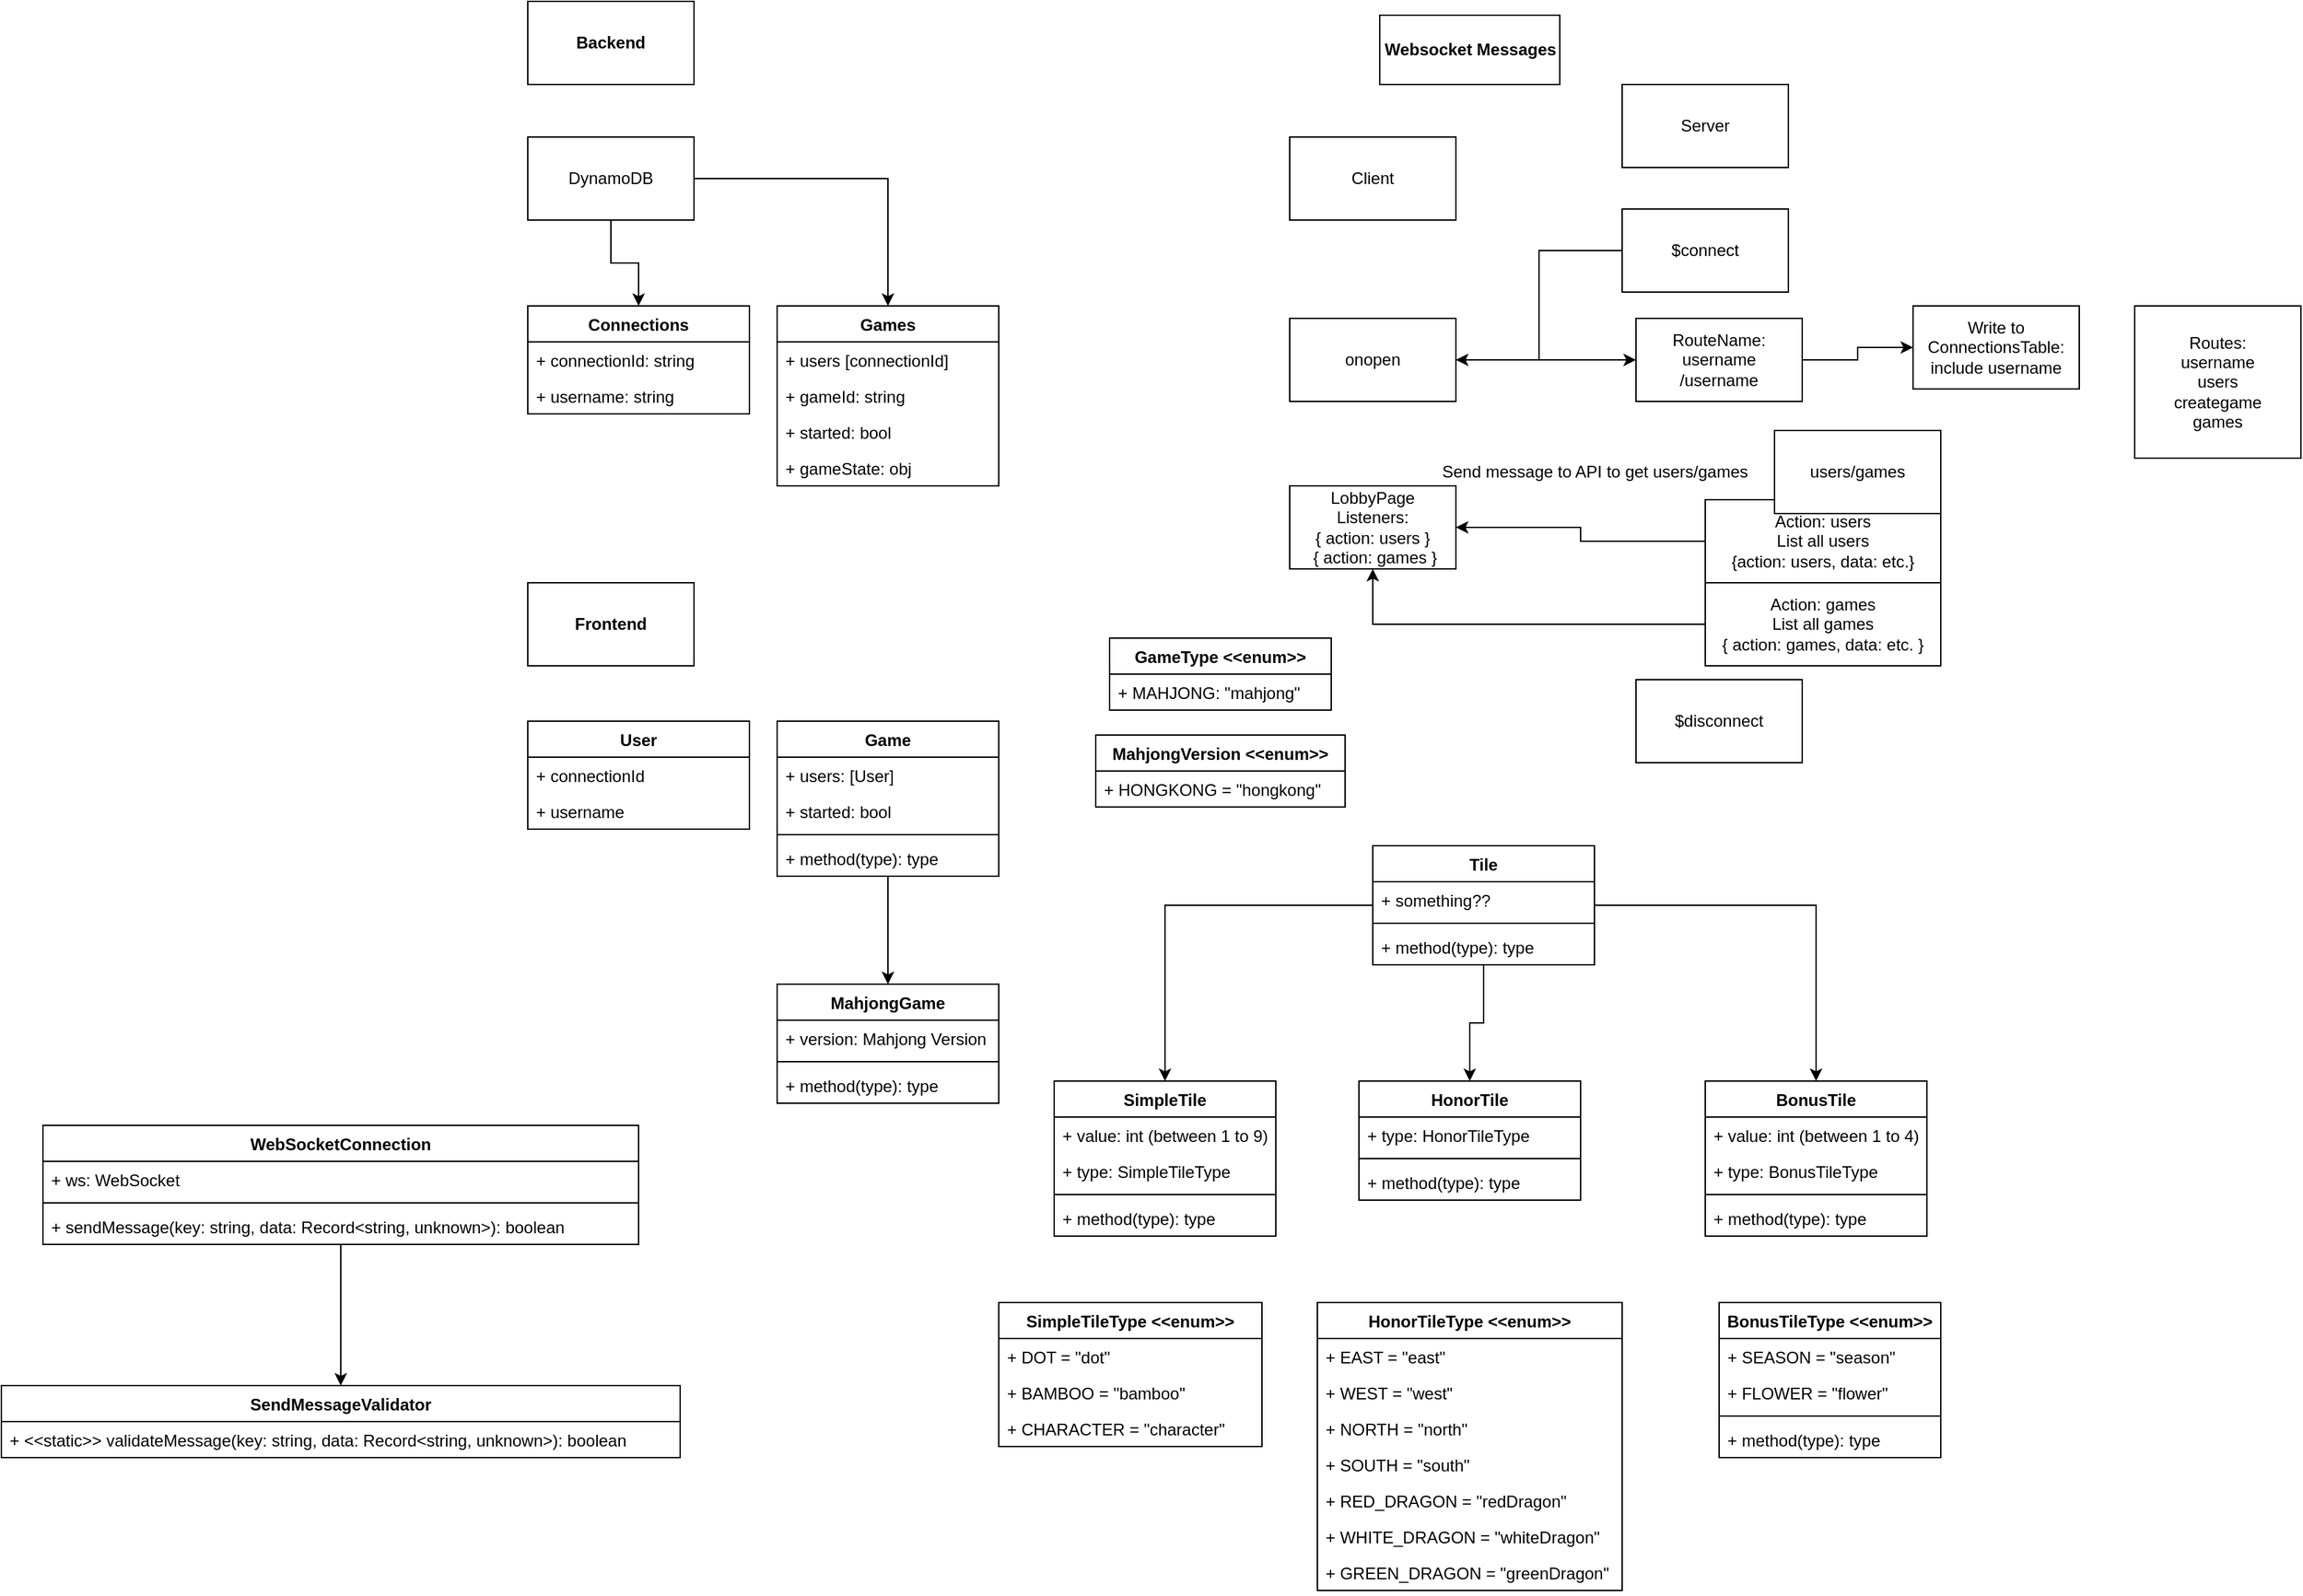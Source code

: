 <mxfile version="12.5.3" type="device"><diagram id="LJ9zBtSUgveUYmHCZnOW" name="Page-1"><mxGraphModel dx="1936" dy="806" grid="1" gridSize="10" guides="1" tooltips="1" connect="1" arrows="1" fold="1" page="1" pageScale="1" pageWidth="850" pageHeight="1100" math="0" shadow="0"><root><mxCell id="0"/><mxCell id="1" parent="0"/><mxCell id="i3mVuG96NVSdevlJitVP-2" value="Connections" style="swimlane;fontStyle=1;align=center;verticalAlign=top;childLayout=stackLayout;horizontal=1;startSize=26;horizontalStack=0;resizeParent=1;resizeParentMax=0;resizeLast=0;collapsible=1;marginBottom=0;" parent="1" vertex="1"><mxGeometry y="220" width="160" height="78" as="geometry"/></mxCell><mxCell id="i3mVuG96NVSdevlJitVP-3" value="+ connectionId: string" style="text;strokeColor=none;fillColor=none;align=left;verticalAlign=top;spacingLeft=4;spacingRight=4;overflow=hidden;rotatable=0;points=[[0,0.5],[1,0.5]];portConstraint=eastwest;" parent="i3mVuG96NVSdevlJitVP-2" vertex="1"><mxGeometry y="26" width="160" height="26" as="geometry"/></mxCell><mxCell id="i3mVuG96NVSdevlJitVP-6" value="+ username: string" style="text;strokeColor=none;fillColor=none;align=left;verticalAlign=top;spacingLeft=4;spacingRight=4;overflow=hidden;rotatable=0;points=[[0,0.5],[1,0.5]];portConstraint=eastwest;" parent="i3mVuG96NVSdevlJitVP-2" vertex="1"><mxGeometry y="52" width="160" height="26" as="geometry"/></mxCell><mxCell id="i3mVuG96NVSdevlJitVP-7" value="Games" style="swimlane;fontStyle=1;align=center;verticalAlign=top;childLayout=stackLayout;horizontal=1;startSize=26;horizontalStack=0;resizeParent=1;resizeParentMax=0;resizeLast=0;collapsible=1;marginBottom=0;" parent="1" vertex="1"><mxGeometry x="180" y="220" width="160" height="130" as="geometry"/></mxCell><mxCell id="i3mVuG96NVSdevlJitVP-8" value="+ users [connectionId]" style="text;strokeColor=none;fillColor=none;align=left;verticalAlign=top;spacingLeft=4;spacingRight=4;overflow=hidden;rotatable=0;points=[[0,0.5],[1,0.5]];portConstraint=eastwest;" parent="i3mVuG96NVSdevlJitVP-7" vertex="1"><mxGeometry y="26" width="160" height="26" as="geometry"/></mxCell><mxCell id="i3mVuG96NVSdevlJitVP-11" value="+ gameId: string" style="text;strokeColor=none;fillColor=none;align=left;verticalAlign=top;spacingLeft=4;spacingRight=4;overflow=hidden;rotatable=0;points=[[0,0.5],[1,0.5]];portConstraint=eastwest;" parent="i3mVuG96NVSdevlJitVP-7" vertex="1"><mxGeometry y="52" width="160" height="26" as="geometry"/></mxCell><mxCell id="i3mVuG96NVSdevlJitVP-19" value="+ started: bool" style="text;strokeColor=none;fillColor=none;align=left;verticalAlign=top;spacingLeft=4;spacingRight=4;overflow=hidden;rotatable=0;points=[[0,0.5],[1,0.5]];portConstraint=eastwest;" parent="i3mVuG96NVSdevlJitVP-7" vertex="1"><mxGeometry y="78" width="160" height="26" as="geometry"/></mxCell><mxCell id="i3mVuG96NVSdevlJitVP-20" value="+ gameState: obj" style="text;strokeColor=none;fillColor=none;align=left;verticalAlign=top;spacingLeft=4;spacingRight=4;overflow=hidden;rotatable=0;points=[[0,0.5],[1,0.5]];portConstraint=eastwest;" parent="i3mVuG96NVSdevlJitVP-7" vertex="1"><mxGeometry y="104" width="160" height="26" as="geometry"/></mxCell><mxCell id="i3mVuG96NVSdevlJitVP-21" value="Backend&lt;br&gt;" style="rounded=0;whiteSpace=wrap;html=1;fontStyle=1" parent="1" vertex="1"><mxGeometry width="120" height="60" as="geometry"/></mxCell><mxCell id="i3mVuG96NVSdevlJitVP-22" value="&lt;b&gt;Frontend&lt;/b&gt;" style="rounded=0;whiteSpace=wrap;html=1;" parent="1" vertex="1"><mxGeometry y="420" width="120" height="60" as="geometry"/></mxCell><mxCell id="i3mVuG96NVSdevlJitVP-23" value="User&#10;" style="swimlane;fontStyle=1;align=center;verticalAlign=top;childLayout=stackLayout;horizontal=1;startSize=26;horizontalStack=0;resizeParent=1;resizeParentMax=0;resizeLast=0;collapsible=1;marginBottom=0;" parent="1" vertex="1"><mxGeometry y="520" width="160" height="78" as="geometry"/></mxCell><mxCell id="i3mVuG96NVSdevlJitVP-24" value="+ connectionId" style="text;strokeColor=none;fillColor=none;align=left;verticalAlign=top;spacingLeft=4;spacingRight=4;overflow=hidden;rotatable=0;points=[[0,0.5],[1,0.5]];portConstraint=eastwest;" parent="i3mVuG96NVSdevlJitVP-23" vertex="1"><mxGeometry y="26" width="160" height="26" as="geometry"/></mxCell><mxCell id="nn0gXZphlDBoU8e-reSZ-7" value="+ username" style="text;strokeColor=none;fillColor=none;align=left;verticalAlign=top;spacingLeft=4;spacingRight=4;overflow=hidden;rotatable=0;points=[[0,0.5],[1,0.5]];portConstraint=eastwest;" parent="i3mVuG96NVSdevlJitVP-23" vertex="1"><mxGeometry y="52" width="160" height="26" as="geometry"/></mxCell><mxCell id="i3mVuG96NVSdevlJitVP-27" value="Websocket Messages" style="html=1;fontStyle=1" parent="1" vertex="1"><mxGeometry x="615" y="10" width="130" height="50" as="geometry"/></mxCell><mxCell id="nn0gXZphlDBoU8e-reSZ-2" style="edgeStyle=orthogonalEdgeStyle;rounded=0;orthogonalLoop=1;jettySize=auto;html=1;" parent="1" source="nn0gXZphlDBoU8e-reSZ-1" target="i3mVuG96NVSdevlJitVP-2" edge="1"><mxGeometry relative="1" as="geometry"/></mxCell><mxCell id="nn0gXZphlDBoU8e-reSZ-3" style="edgeStyle=orthogonalEdgeStyle;rounded=0;orthogonalLoop=1;jettySize=auto;html=1;entryX=0.5;entryY=0;entryDx=0;entryDy=0;" parent="1" source="nn0gXZphlDBoU8e-reSZ-1" target="i3mVuG96NVSdevlJitVP-7" edge="1"><mxGeometry relative="1" as="geometry"/></mxCell><mxCell id="nn0gXZphlDBoU8e-reSZ-1" value="DynamoDB" style="rounded=0;whiteSpace=wrap;html=1;" parent="1" vertex="1"><mxGeometry y="98" width="120" height="60" as="geometry"/></mxCell><mxCell id="la6zhquNE4l0kUpUvoVe-2" style="edgeStyle=orthogonalEdgeStyle;rounded=0;orthogonalLoop=1;jettySize=auto;html=1;entryX=1;entryY=0.5;entryDx=0;entryDy=0;" edge="1" parent="1" source="nn0gXZphlDBoU8e-reSZ-4" target="la6zhquNE4l0kUpUvoVe-1"><mxGeometry relative="1" as="geometry"/></mxCell><mxCell id="nn0gXZphlDBoU8e-reSZ-4" value="$connect" style="rounded=0;whiteSpace=wrap;html=1;" parent="1" vertex="1"><mxGeometry x="790" y="150" width="120" height="60" as="geometry"/></mxCell><mxCell id="nn0gXZphlDBoU8e-reSZ-5" value="$disconnect" style="rounded=0;whiteSpace=wrap;html=1;" parent="1" vertex="1"><mxGeometry x="800" y="490" width="120" height="60" as="geometry"/></mxCell><mxCell id="nn0gXZphlDBoU8e-reSZ-32" style="edgeStyle=orthogonalEdgeStyle;rounded=0;orthogonalLoop=1;jettySize=auto;html=1;" parent="1" source="nn0gXZphlDBoU8e-reSZ-8" target="nn0gXZphlDBoU8e-reSZ-28" edge="1"><mxGeometry relative="1" as="geometry"/></mxCell><mxCell id="nn0gXZphlDBoU8e-reSZ-8" value="Game" style="swimlane;fontStyle=1;align=center;verticalAlign=top;childLayout=stackLayout;horizontal=1;startSize=26;horizontalStack=0;resizeParent=1;resizeParentMax=0;resizeLast=0;collapsible=1;marginBottom=0;" parent="1" vertex="1"><mxGeometry x="180" y="520" width="160" height="112" as="geometry"/></mxCell><mxCell id="nn0gXZphlDBoU8e-reSZ-9" value="+ users: [User]" style="text;strokeColor=none;fillColor=none;align=left;verticalAlign=top;spacingLeft=4;spacingRight=4;overflow=hidden;rotatable=0;points=[[0,0.5],[1,0.5]];portConstraint=eastwest;" parent="nn0gXZphlDBoU8e-reSZ-8" vertex="1"><mxGeometry y="26" width="160" height="26" as="geometry"/></mxCell><mxCell id="nn0gXZphlDBoU8e-reSZ-18" value="+ started: bool" style="text;strokeColor=none;fillColor=none;align=left;verticalAlign=top;spacingLeft=4;spacingRight=4;overflow=hidden;rotatable=0;points=[[0,0.5],[1,0.5]];portConstraint=eastwest;" parent="nn0gXZphlDBoU8e-reSZ-8" vertex="1"><mxGeometry y="52" width="160" height="26" as="geometry"/></mxCell><mxCell id="nn0gXZphlDBoU8e-reSZ-10" value="" style="line;strokeWidth=1;fillColor=none;align=left;verticalAlign=middle;spacingTop=-1;spacingLeft=3;spacingRight=3;rotatable=0;labelPosition=right;points=[];portConstraint=eastwest;" parent="nn0gXZphlDBoU8e-reSZ-8" vertex="1"><mxGeometry y="78" width="160" height="8" as="geometry"/></mxCell><mxCell id="nn0gXZphlDBoU8e-reSZ-11" value="+ method(type): type" style="text;strokeColor=none;fillColor=none;align=left;verticalAlign=top;spacingLeft=4;spacingRight=4;overflow=hidden;rotatable=0;points=[[0,0.5],[1,0.5]];portConstraint=eastwest;" parent="nn0gXZphlDBoU8e-reSZ-8" vertex="1"><mxGeometry y="86" width="160" height="26" as="geometry"/></mxCell><mxCell id="nn0gXZphlDBoU8e-reSZ-20" value="GameType &lt;&lt;enum&gt;&gt;" style="swimlane;fontStyle=1;align=center;verticalAlign=top;childLayout=stackLayout;horizontal=1;startSize=26;horizontalStack=0;resizeParent=1;resizeParentMax=0;resizeLast=0;collapsible=1;marginBottom=0;" parent="1" vertex="1"><mxGeometry x="420" y="460" width="160" height="52" as="geometry"/></mxCell><mxCell id="nn0gXZphlDBoU8e-reSZ-21" value="+ MAHJONG: &quot;mahjong&quot;" style="text;strokeColor=none;fillColor=none;align=left;verticalAlign=top;spacingLeft=4;spacingRight=4;overflow=hidden;rotatable=0;points=[[0,0.5],[1,0.5]];portConstraint=eastwest;" parent="nn0gXZphlDBoU8e-reSZ-20" vertex="1"><mxGeometry y="26" width="160" height="26" as="geometry"/></mxCell><mxCell id="nn0gXZphlDBoU8e-reSZ-24" value="MahjongVersion &lt;&lt;enum&gt;&gt;" style="swimlane;fontStyle=1;align=center;verticalAlign=top;childLayout=stackLayout;horizontal=1;startSize=26;horizontalStack=0;resizeParent=1;resizeParentMax=0;resizeLast=0;collapsible=1;marginBottom=0;" parent="1" vertex="1"><mxGeometry x="410" y="530" width="180" height="52" as="geometry"/></mxCell><mxCell id="nn0gXZphlDBoU8e-reSZ-25" value="+ HONGKONG = &quot;hongkong&quot;" style="text;strokeColor=none;fillColor=none;align=left;verticalAlign=top;spacingLeft=4;spacingRight=4;overflow=hidden;rotatable=0;points=[[0,0.5],[1,0.5]];portConstraint=eastwest;" parent="nn0gXZphlDBoU8e-reSZ-24" vertex="1"><mxGeometry y="26" width="180" height="26" as="geometry"/></mxCell><mxCell id="nn0gXZphlDBoU8e-reSZ-28" value="MahjongGame" style="swimlane;fontStyle=1;align=center;verticalAlign=top;childLayout=stackLayout;horizontal=1;startSize=26;horizontalStack=0;resizeParent=1;resizeParentMax=0;resizeLast=0;collapsible=1;marginBottom=0;" parent="1" vertex="1"><mxGeometry x="180" y="710" width="160" height="86" as="geometry"/></mxCell><mxCell id="nn0gXZphlDBoU8e-reSZ-29" value="+ version: Mahjong Version" style="text;strokeColor=none;fillColor=none;align=left;verticalAlign=top;spacingLeft=4;spacingRight=4;overflow=hidden;rotatable=0;points=[[0,0.5],[1,0.5]];portConstraint=eastwest;" parent="nn0gXZphlDBoU8e-reSZ-28" vertex="1"><mxGeometry y="26" width="160" height="26" as="geometry"/></mxCell><mxCell id="nn0gXZphlDBoU8e-reSZ-30" value="" style="line;strokeWidth=1;fillColor=none;align=left;verticalAlign=middle;spacingTop=-1;spacingLeft=3;spacingRight=3;rotatable=0;labelPosition=right;points=[];portConstraint=eastwest;" parent="nn0gXZphlDBoU8e-reSZ-28" vertex="1"><mxGeometry y="52" width="160" height="8" as="geometry"/></mxCell><mxCell id="nn0gXZphlDBoU8e-reSZ-31" value="+ method(type): type" style="text;strokeColor=none;fillColor=none;align=left;verticalAlign=top;spacingLeft=4;spacingRight=4;overflow=hidden;rotatable=0;points=[[0,0.5],[1,0.5]];portConstraint=eastwest;" parent="nn0gXZphlDBoU8e-reSZ-28" vertex="1"><mxGeometry y="60" width="160" height="26" as="geometry"/></mxCell><mxCell id="nn0gXZphlDBoU8e-reSZ-90" style="edgeStyle=orthogonalEdgeStyle;rounded=0;orthogonalLoop=1;jettySize=auto;html=1;" parent="1" source="nn0gXZphlDBoU8e-reSZ-33" target="nn0gXZphlDBoU8e-reSZ-38" edge="1"><mxGeometry relative="1" as="geometry"/></mxCell><mxCell id="nn0gXZphlDBoU8e-reSZ-91" style="edgeStyle=orthogonalEdgeStyle;rounded=0;orthogonalLoop=1;jettySize=auto;html=1;" parent="1" source="nn0gXZphlDBoU8e-reSZ-33" target="nn0gXZphlDBoU8e-reSZ-42" edge="1"><mxGeometry relative="1" as="geometry"/></mxCell><mxCell id="nn0gXZphlDBoU8e-reSZ-92" style="edgeStyle=orthogonalEdgeStyle;rounded=0;orthogonalLoop=1;jettySize=auto;html=1;" parent="1" source="nn0gXZphlDBoU8e-reSZ-33" target="nn0gXZphlDBoU8e-reSZ-46" edge="1"><mxGeometry relative="1" as="geometry"/></mxCell><mxCell id="nn0gXZphlDBoU8e-reSZ-33" value="Tile" style="swimlane;fontStyle=1;align=center;verticalAlign=top;childLayout=stackLayout;horizontal=1;startSize=26;horizontalStack=0;resizeParent=1;resizeParentMax=0;resizeLast=0;collapsible=1;marginBottom=0;" parent="1" vertex="1"><mxGeometry x="610" y="610" width="160" height="86" as="geometry"/></mxCell><mxCell id="nn0gXZphlDBoU8e-reSZ-34" value="+ something??" style="text;strokeColor=none;fillColor=none;align=left;verticalAlign=top;spacingLeft=4;spacingRight=4;overflow=hidden;rotatable=0;points=[[0,0.5],[1,0.5]];portConstraint=eastwest;" parent="nn0gXZphlDBoU8e-reSZ-33" vertex="1"><mxGeometry y="26" width="160" height="26" as="geometry"/></mxCell><mxCell id="nn0gXZphlDBoU8e-reSZ-35" value="" style="line;strokeWidth=1;fillColor=none;align=left;verticalAlign=middle;spacingTop=-1;spacingLeft=3;spacingRight=3;rotatable=0;labelPosition=right;points=[];portConstraint=eastwest;" parent="nn0gXZphlDBoU8e-reSZ-33" vertex="1"><mxGeometry y="52" width="160" height="8" as="geometry"/></mxCell><mxCell id="nn0gXZphlDBoU8e-reSZ-36" value="+ method(type): type" style="text;strokeColor=none;fillColor=none;align=left;verticalAlign=top;spacingLeft=4;spacingRight=4;overflow=hidden;rotatable=0;points=[[0,0.5],[1,0.5]];portConstraint=eastwest;" parent="nn0gXZphlDBoU8e-reSZ-33" vertex="1"><mxGeometry y="60" width="160" height="26" as="geometry"/></mxCell><mxCell id="nn0gXZphlDBoU8e-reSZ-38" value="SimpleTile" style="swimlane;fontStyle=1;align=center;verticalAlign=top;childLayout=stackLayout;horizontal=1;startSize=26;horizontalStack=0;resizeParent=1;resizeParentMax=0;resizeLast=0;collapsible=1;marginBottom=0;" parent="1" vertex="1"><mxGeometry x="380" y="780" width="160" height="112" as="geometry"/></mxCell><mxCell id="nn0gXZphlDBoU8e-reSZ-39" value="+ value: int (between 1 to 9)" style="text;strokeColor=none;fillColor=none;align=left;verticalAlign=top;spacingLeft=4;spacingRight=4;overflow=hidden;rotatable=0;points=[[0,0.5],[1,0.5]];portConstraint=eastwest;" parent="nn0gXZphlDBoU8e-reSZ-38" vertex="1"><mxGeometry y="26" width="160" height="26" as="geometry"/></mxCell><mxCell id="nn0gXZphlDBoU8e-reSZ-57" value="+ type: SimpleTileType" style="text;strokeColor=none;fillColor=none;align=left;verticalAlign=top;spacingLeft=4;spacingRight=4;overflow=hidden;rotatable=0;points=[[0,0.5],[1,0.5]];portConstraint=eastwest;" parent="nn0gXZphlDBoU8e-reSZ-38" vertex="1"><mxGeometry y="52" width="160" height="26" as="geometry"/></mxCell><mxCell id="nn0gXZphlDBoU8e-reSZ-40" value="" style="line;strokeWidth=1;fillColor=none;align=left;verticalAlign=middle;spacingTop=-1;spacingLeft=3;spacingRight=3;rotatable=0;labelPosition=right;points=[];portConstraint=eastwest;" parent="nn0gXZphlDBoU8e-reSZ-38" vertex="1"><mxGeometry y="78" width="160" height="8" as="geometry"/></mxCell><mxCell id="nn0gXZphlDBoU8e-reSZ-41" value="+ method(type): type" style="text;strokeColor=none;fillColor=none;align=left;verticalAlign=top;spacingLeft=4;spacingRight=4;overflow=hidden;rotatable=0;points=[[0,0.5],[1,0.5]];portConstraint=eastwest;" parent="nn0gXZphlDBoU8e-reSZ-38" vertex="1"><mxGeometry y="86" width="160" height="26" as="geometry"/></mxCell><mxCell id="nn0gXZphlDBoU8e-reSZ-42" value="HonorTile" style="swimlane;fontStyle=1;align=center;verticalAlign=top;childLayout=stackLayout;horizontal=1;startSize=26;horizontalStack=0;resizeParent=1;resizeParentMax=0;resizeLast=0;collapsible=1;marginBottom=0;" parent="1" vertex="1"><mxGeometry x="600" y="780" width="160" height="86" as="geometry"/></mxCell><mxCell id="nn0gXZphlDBoU8e-reSZ-43" value="+ type: HonorTileType" style="text;strokeColor=none;fillColor=none;align=left;verticalAlign=top;spacingLeft=4;spacingRight=4;overflow=hidden;rotatable=0;points=[[0,0.5],[1,0.5]];portConstraint=eastwest;" parent="nn0gXZphlDBoU8e-reSZ-42" vertex="1"><mxGeometry y="26" width="160" height="26" as="geometry"/></mxCell><mxCell id="nn0gXZphlDBoU8e-reSZ-44" value="" style="line;strokeWidth=1;fillColor=none;align=left;verticalAlign=middle;spacingTop=-1;spacingLeft=3;spacingRight=3;rotatable=0;labelPosition=right;points=[];portConstraint=eastwest;" parent="nn0gXZphlDBoU8e-reSZ-42" vertex="1"><mxGeometry y="52" width="160" height="8" as="geometry"/></mxCell><mxCell id="nn0gXZphlDBoU8e-reSZ-45" value="+ method(type): type" style="text;strokeColor=none;fillColor=none;align=left;verticalAlign=top;spacingLeft=4;spacingRight=4;overflow=hidden;rotatable=0;points=[[0,0.5],[1,0.5]];portConstraint=eastwest;" parent="nn0gXZphlDBoU8e-reSZ-42" vertex="1"><mxGeometry y="60" width="160" height="26" as="geometry"/></mxCell><mxCell id="nn0gXZphlDBoU8e-reSZ-46" value="BonusTile" style="swimlane;fontStyle=1;align=center;verticalAlign=top;childLayout=stackLayout;horizontal=1;startSize=26;horizontalStack=0;resizeParent=1;resizeParentMax=0;resizeLast=0;collapsible=1;marginBottom=0;" parent="1" vertex="1"><mxGeometry x="850" y="780" width="160" height="112" as="geometry"/></mxCell><mxCell id="nn0gXZphlDBoU8e-reSZ-47" value="+ value: int (between 1 to 4)" style="text;strokeColor=none;fillColor=none;align=left;verticalAlign=top;spacingLeft=4;spacingRight=4;overflow=hidden;rotatable=0;points=[[0,0.5],[1,0.5]];portConstraint=eastwest;" parent="nn0gXZphlDBoU8e-reSZ-46" vertex="1"><mxGeometry y="26" width="160" height="26" as="geometry"/></mxCell><mxCell id="nn0gXZphlDBoU8e-reSZ-84" value="+ type: BonusTileType" style="text;strokeColor=none;fillColor=none;align=left;verticalAlign=top;spacingLeft=4;spacingRight=4;overflow=hidden;rotatable=0;points=[[0,0.5],[1,0.5]];portConstraint=eastwest;" parent="nn0gXZphlDBoU8e-reSZ-46" vertex="1"><mxGeometry y="52" width="160" height="26" as="geometry"/></mxCell><mxCell id="nn0gXZphlDBoU8e-reSZ-48" value="" style="line;strokeWidth=1;fillColor=none;align=left;verticalAlign=middle;spacingTop=-1;spacingLeft=3;spacingRight=3;rotatable=0;labelPosition=right;points=[];portConstraint=eastwest;" parent="nn0gXZphlDBoU8e-reSZ-46" vertex="1"><mxGeometry y="78" width="160" height="8" as="geometry"/></mxCell><mxCell id="nn0gXZphlDBoU8e-reSZ-49" value="+ method(type): type" style="text;strokeColor=none;fillColor=none;align=left;verticalAlign=top;spacingLeft=4;spacingRight=4;overflow=hidden;rotatable=0;points=[[0,0.5],[1,0.5]];portConstraint=eastwest;" parent="nn0gXZphlDBoU8e-reSZ-46" vertex="1"><mxGeometry y="86" width="160" height="26" as="geometry"/></mxCell><mxCell id="nn0gXZphlDBoU8e-reSZ-58" value="SimpleTileType &lt;&lt;enum&gt;&gt;" style="swimlane;fontStyle=1;align=center;verticalAlign=top;childLayout=stackLayout;horizontal=1;startSize=26;horizontalStack=0;resizeParent=1;resizeParentMax=0;resizeLast=0;collapsible=1;marginBottom=0;" parent="1" vertex="1"><mxGeometry x="340" y="940" width="190" height="104" as="geometry"/></mxCell><mxCell id="nn0gXZphlDBoU8e-reSZ-59" value="+ DOT = &quot;dot&quot;" style="text;strokeColor=none;fillColor=none;align=left;verticalAlign=top;spacingLeft=4;spacingRight=4;overflow=hidden;rotatable=0;points=[[0,0.5],[1,0.5]];portConstraint=eastwest;" parent="nn0gXZphlDBoU8e-reSZ-58" vertex="1"><mxGeometry y="26" width="190" height="26" as="geometry"/></mxCell><mxCell id="nn0gXZphlDBoU8e-reSZ-62" value="+ BAMBOO = &quot;bamboo&quot;" style="text;strokeColor=none;fillColor=none;align=left;verticalAlign=top;spacingLeft=4;spacingRight=4;overflow=hidden;rotatable=0;points=[[0,0.5],[1,0.5]];portConstraint=eastwest;" parent="nn0gXZphlDBoU8e-reSZ-58" vertex="1"><mxGeometry y="52" width="190" height="26" as="geometry"/></mxCell><mxCell id="nn0gXZphlDBoU8e-reSZ-63" value="+ CHARACTER = &quot;character&quot;" style="text;strokeColor=none;fillColor=none;align=left;verticalAlign=top;spacingLeft=4;spacingRight=4;overflow=hidden;rotatable=0;points=[[0,0.5],[1,0.5]];portConstraint=eastwest;" parent="nn0gXZphlDBoU8e-reSZ-58" vertex="1"><mxGeometry y="78" width="190" height="26" as="geometry"/></mxCell><mxCell id="nn0gXZphlDBoU8e-reSZ-68" value="HonorTileType &lt;&lt;enum&gt;&gt;" style="swimlane;fontStyle=1;align=center;verticalAlign=top;childLayout=stackLayout;horizontal=1;startSize=26;horizontalStack=0;resizeParent=1;resizeParentMax=0;resizeLast=0;collapsible=1;marginBottom=0;" parent="1" vertex="1"><mxGeometry x="570" y="940" width="220" height="208" as="geometry"/></mxCell><mxCell id="nn0gXZphlDBoU8e-reSZ-69" value="+ EAST = &quot;east&quot;" style="text;strokeColor=none;fillColor=none;align=left;verticalAlign=top;spacingLeft=4;spacingRight=4;overflow=hidden;rotatable=0;points=[[0,0.5],[1,0.5]];portConstraint=eastwest;" parent="nn0gXZphlDBoU8e-reSZ-68" vertex="1"><mxGeometry y="26" width="220" height="26" as="geometry"/></mxCell><mxCell id="nn0gXZphlDBoU8e-reSZ-72" value="+ WEST = &quot;west&quot;" style="text;strokeColor=none;fillColor=none;align=left;verticalAlign=top;spacingLeft=4;spacingRight=4;overflow=hidden;rotatable=0;points=[[0,0.5],[1,0.5]];portConstraint=eastwest;" parent="nn0gXZphlDBoU8e-reSZ-68" vertex="1"><mxGeometry y="52" width="220" height="26" as="geometry"/></mxCell><mxCell id="nn0gXZphlDBoU8e-reSZ-73" value="+ NORTH = &quot;north&quot;" style="text;strokeColor=none;fillColor=none;align=left;verticalAlign=top;spacingLeft=4;spacingRight=4;overflow=hidden;rotatable=0;points=[[0,0.5],[1,0.5]];portConstraint=eastwest;" parent="nn0gXZphlDBoU8e-reSZ-68" vertex="1"><mxGeometry y="78" width="220" height="26" as="geometry"/></mxCell><mxCell id="nn0gXZphlDBoU8e-reSZ-74" value="+ SOUTH = &quot;south&quot;" style="text;strokeColor=none;fillColor=none;align=left;verticalAlign=top;spacingLeft=4;spacingRight=4;overflow=hidden;rotatable=0;points=[[0,0.5],[1,0.5]];portConstraint=eastwest;" parent="nn0gXZphlDBoU8e-reSZ-68" vertex="1"><mxGeometry y="104" width="220" height="26" as="geometry"/></mxCell><mxCell id="nn0gXZphlDBoU8e-reSZ-75" value="+ RED_DRAGON = &quot;redDragon&quot;" style="text;strokeColor=none;fillColor=none;align=left;verticalAlign=top;spacingLeft=4;spacingRight=4;overflow=hidden;rotatable=0;points=[[0,0.5],[1,0.5]];portConstraint=eastwest;" parent="nn0gXZphlDBoU8e-reSZ-68" vertex="1"><mxGeometry y="130" width="220" height="26" as="geometry"/></mxCell><mxCell id="nn0gXZphlDBoU8e-reSZ-76" value="+ WHITE_DRAGON = &quot;whiteDragon&quot;" style="text;strokeColor=none;fillColor=none;align=left;verticalAlign=top;spacingLeft=4;spacingRight=4;overflow=hidden;rotatable=0;points=[[0,0.5],[1,0.5]];portConstraint=eastwest;" parent="nn0gXZphlDBoU8e-reSZ-68" vertex="1"><mxGeometry y="156" width="220" height="26" as="geometry"/></mxCell><mxCell id="nn0gXZphlDBoU8e-reSZ-77" value="+ GREEN_DRAGON = &quot;greenDragon&quot;" style="text;strokeColor=none;fillColor=none;align=left;verticalAlign=top;spacingLeft=4;spacingRight=4;overflow=hidden;rotatable=0;points=[[0,0.5],[1,0.5]];portConstraint=eastwest;" parent="nn0gXZphlDBoU8e-reSZ-68" vertex="1"><mxGeometry y="182" width="220" height="26" as="geometry"/></mxCell><mxCell id="nn0gXZphlDBoU8e-reSZ-85" value="BonusTileType &lt;&lt;enum&gt;&gt;" style="swimlane;fontStyle=1;align=center;verticalAlign=top;childLayout=stackLayout;horizontal=1;startSize=26;horizontalStack=0;resizeParent=1;resizeParentMax=0;resizeLast=0;collapsible=1;marginBottom=0;" parent="1" vertex="1"><mxGeometry x="860" y="940" width="160" height="112" as="geometry"/></mxCell><mxCell id="nn0gXZphlDBoU8e-reSZ-86" value="+ SEASON = &quot;season&quot;" style="text;strokeColor=none;fillColor=none;align=left;verticalAlign=top;spacingLeft=4;spacingRight=4;overflow=hidden;rotatable=0;points=[[0,0.5],[1,0.5]];portConstraint=eastwest;" parent="nn0gXZphlDBoU8e-reSZ-85" vertex="1"><mxGeometry y="26" width="160" height="26" as="geometry"/></mxCell><mxCell id="nn0gXZphlDBoU8e-reSZ-89" value="+ FLOWER = &quot;flower&quot;" style="text;strokeColor=none;fillColor=none;align=left;verticalAlign=top;spacingLeft=4;spacingRight=4;overflow=hidden;rotatable=0;points=[[0,0.5],[1,0.5]];portConstraint=eastwest;" parent="nn0gXZphlDBoU8e-reSZ-85" vertex="1"><mxGeometry y="52" width="160" height="26" as="geometry"/></mxCell><mxCell id="nn0gXZphlDBoU8e-reSZ-87" value="" style="line;strokeWidth=1;fillColor=none;align=left;verticalAlign=middle;spacingTop=-1;spacingLeft=3;spacingRight=3;rotatable=0;labelPosition=right;points=[];portConstraint=eastwest;" parent="nn0gXZphlDBoU8e-reSZ-85" vertex="1"><mxGeometry y="78" width="160" height="8" as="geometry"/></mxCell><mxCell id="nn0gXZphlDBoU8e-reSZ-88" value="+ method(type): type" style="text;strokeColor=none;fillColor=none;align=left;verticalAlign=top;spacingLeft=4;spacingRight=4;overflow=hidden;rotatable=0;points=[[0,0.5],[1,0.5]];portConstraint=eastwest;" parent="nn0gXZphlDBoU8e-reSZ-85" vertex="1"><mxGeometry y="86" width="160" height="26" as="geometry"/></mxCell><mxCell id="nyb8WuuhX-2FB6z02rv--9" style="edgeStyle=orthogonalEdgeStyle;rounded=0;orthogonalLoop=1;jettySize=auto;html=1;" parent="1" source="nyb8WuuhX-2FB6z02rv--1" target="nyb8WuuhX-2FB6z02rv--5" edge="1"><mxGeometry relative="1" as="geometry"/></mxCell><mxCell id="nyb8WuuhX-2FB6z02rv--1" value="WebSocketConnection" style="swimlane;fontStyle=1;align=center;verticalAlign=top;childLayout=stackLayout;horizontal=1;startSize=26;horizontalStack=0;resizeParent=1;resizeParentMax=0;resizeLast=0;collapsible=1;marginBottom=0;" parent="1" vertex="1"><mxGeometry x="-350" y="812" width="430" height="86" as="geometry"/></mxCell><mxCell id="nyb8WuuhX-2FB6z02rv--2" value="+ ws: WebSocket" style="text;strokeColor=none;fillColor=none;align=left;verticalAlign=top;spacingLeft=4;spacingRight=4;overflow=hidden;rotatable=0;points=[[0,0.5],[1,0.5]];portConstraint=eastwest;" parent="nyb8WuuhX-2FB6z02rv--1" vertex="1"><mxGeometry y="26" width="430" height="26" as="geometry"/></mxCell><mxCell id="nyb8WuuhX-2FB6z02rv--3" value="" style="line;strokeWidth=1;fillColor=none;align=left;verticalAlign=middle;spacingTop=-1;spacingLeft=3;spacingRight=3;rotatable=0;labelPosition=right;points=[];portConstraint=eastwest;" parent="nyb8WuuhX-2FB6z02rv--1" vertex="1"><mxGeometry y="52" width="430" height="8" as="geometry"/></mxCell><mxCell id="nyb8WuuhX-2FB6z02rv--4" value="+ sendMessage(key: string, data: Record&lt;string, unknown&gt;): boolean" style="text;strokeColor=none;fillColor=none;align=left;verticalAlign=top;spacingLeft=4;spacingRight=4;overflow=hidden;rotatable=0;points=[[0,0.5],[1,0.5]];portConstraint=eastwest;" parent="nyb8WuuhX-2FB6z02rv--1" vertex="1"><mxGeometry y="60" width="430" height="26" as="geometry"/></mxCell><mxCell id="nyb8WuuhX-2FB6z02rv--5" value="SendMessageValidator" style="swimlane;fontStyle=1;align=center;verticalAlign=top;childLayout=stackLayout;horizontal=1;startSize=26;horizontalStack=0;resizeParent=1;resizeParentMax=0;resizeLast=0;collapsible=1;marginBottom=0;" parent="1" vertex="1"><mxGeometry x="-380" y="1000" width="490" height="52" as="geometry"/></mxCell><mxCell id="nyb8WuuhX-2FB6z02rv--6" value="+ &lt;&lt;static&gt;&gt; validateMessage(key: string, data: Record&lt;string, unknown&gt;): boolean" style="text;strokeColor=none;fillColor=none;align=left;verticalAlign=top;spacingLeft=4;spacingRight=4;overflow=hidden;rotatable=0;points=[[0,0.5],[1,0.5]];portConstraint=eastwest;" parent="nyb8WuuhX-2FB6z02rv--5" vertex="1"><mxGeometry y="26" width="490" height="26" as="geometry"/></mxCell><mxCell id="la6zhquNE4l0kUpUvoVe-6" style="edgeStyle=orthogonalEdgeStyle;rounded=0;orthogonalLoop=1;jettySize=auto;html=1;entryX=0;entryY=0.5;entryDx=0;entryDy=0;" edge="1" parent="1" source="la6zhquNE4l0kUpUvoVe-1" target="la6zhquNE4l0kUpUvoVe-5"><mxGeometry relative="1" as="geometry"/></mxCell><mxCell id="la6zhquNE4l0kUpUvoVe-1" value="onopen" style="rounded=0;whiteSpace=wrap;html=1;" vertex="1" parent="1"><mxGeometry x="550" y="229" width="120" height="60" as="geometry"/></mxCell><mxCell id="la6zhquNE4l0kUpUvoVe-3" value="Client" style="rounded=0;whiteSpace=wrap;html=1;" vertex="1" parent="1"><mxGeometry x="550" y="98" width="120" height="60" as="geometry"/></mxCell><mxCell id="la6zhquNE4l0kUpUvoVe-4" value="Server" style="rounded=0;whiteSpace=wrap;html=1;" vertex="1" parent="1"><mxGeometry x="790" y="60" width="120" height="60" as="geometry"/></mxCell><mxCell id="la6zhquNE4l0kUpUvoVe-8" value="" style="edgeStyle=orthogonalEdgeStyle;rounded=0;orthogonalLoop=1;jettySize=auto;html=1;" edge="1" parent="1" source="la6zhquNE4l0kUpUvoVe-5" target="la6zhquNE4l0kUpUvoVe-7"><mxGeometry relative="1" as="geometry"/></mxCell><mxCell id="la6zhquNE4l0kUpUvoVe-5" value="RouteName: username&lt;br&gt;/username" style="rounded=0;whiteSpace=wrap;html=1;" vertex="1" parent="1"><mxGeometry x="800" y="229" width="120" height="60" as="geometry"/></mxCell><mxCell id="la6zhquNE4l0kUpUvoVe-7" value="Write to ConnectionsTable: include username" style="rounded=0;whiteSpace=wrap;html=1;" vertex="1" parent="1"><mxGeometry x="1000" y="220" width="120" height="60" as="geometry"/></mxCell><mxCell id="la6zhquNE4l0kUpUvoVe-9" value="LobbyPage&lt;br&gt;Listeners:&lt;br&gt;{ action: users }&lt;br&gt;&amp;nbsp;{ action: games }" style="rounded=0;whiteSpace=wrap;html=1;" vertex="1" parent="1"><mxGeometry x="550" y="350" width="120" height="60" as="geometry"/></mxCell><mxCell id="la6zhquNE4l0kUpUvoVe-12" style="edgeStyle=orthogonalEdgeStyle;rounded=0;orthogonalLoop=1;jettySize=auto;html=1;entryX=1;entryY=0.5;entryDx=0;entryDy=0;" edge="1" parent="1" source="la6zhquNE4l0kUpUvoVe-10" target="la6zhquNE4l0kUpUvoVe-9"><mxGeometry relative="1" as="geometry"/></mxCell><mxCell id="la6zhquNE4l0kUpUvoVe-10" value="Action: users&lt;br&gt;List all users&lt;br&gt;{action: users, data: etc.}" style="rounded=0;whiteSpace=wrap;html=1;" vertex="1" parent="1"><mxGeometry x="850" y="360" width="170" height="60" as="geometry"/></mxCell><mxCell id="la6zhquNE4l0kUpUvoVe-13" style="edgeStyle=orthogonalEdgeStyle;rounded=0;orthogonalLoop=1;jettySize=auto;html=1;" edge="1" parent="1" source="la6zhquNE4l0kUpUvoVe-11" target="la6zhquNE4l0kUpUvoVe-9"><mxGeometry relative="1" as="geometry"/></mxCell><mxCell id="la6zhquNE4l0kUpUvoVe-11" value="Action: games&lt;br&gt;List all games&lt;br&gt;{ action: games, data: etc. }" style="rounded=0;whiteSpace=wrap;html=1;" vertex="1" parent="1"><mxGeometry x="850" y="420" width="170" height="60" as="geometry"/></mxCell><mxCell id="la6zhquNE4l0kUpUvoVe-18" value="Send message to API to get users/games" style="text;html=1;align=center;verticalAlign=middle;resizable=0;points=[];autosize=1;" vertex="1" parent="1"><mxGeometry x="650" y="330" width="240" height="20" as="geometry"/></mxCell><mxCell id="la6zhquNE4l0kUpUvoVe-19" value="users/games" style="rounded=0;whiteSpace=wrap;html=1;" vertex="1" parent="1"><mxGeometry x="900" y="310" width="120" height="60" as="geometry"/></mxCell><mxCell id="la6zhquNE4l0kUpUvoVe-22" value="Routes:&lt;br&gt;username&lt;br&gt;users&lt;br&gt;creategame&lt;br&gt;games" style="rounded=0;whiteSpace=wrap;html=1;" vertex="1" parent="1"><mxGeometry x="1160" y="220" width="120" height="110" as="geometry"/></mxCell></root></mxGraphModel></diagram></mxfile>
